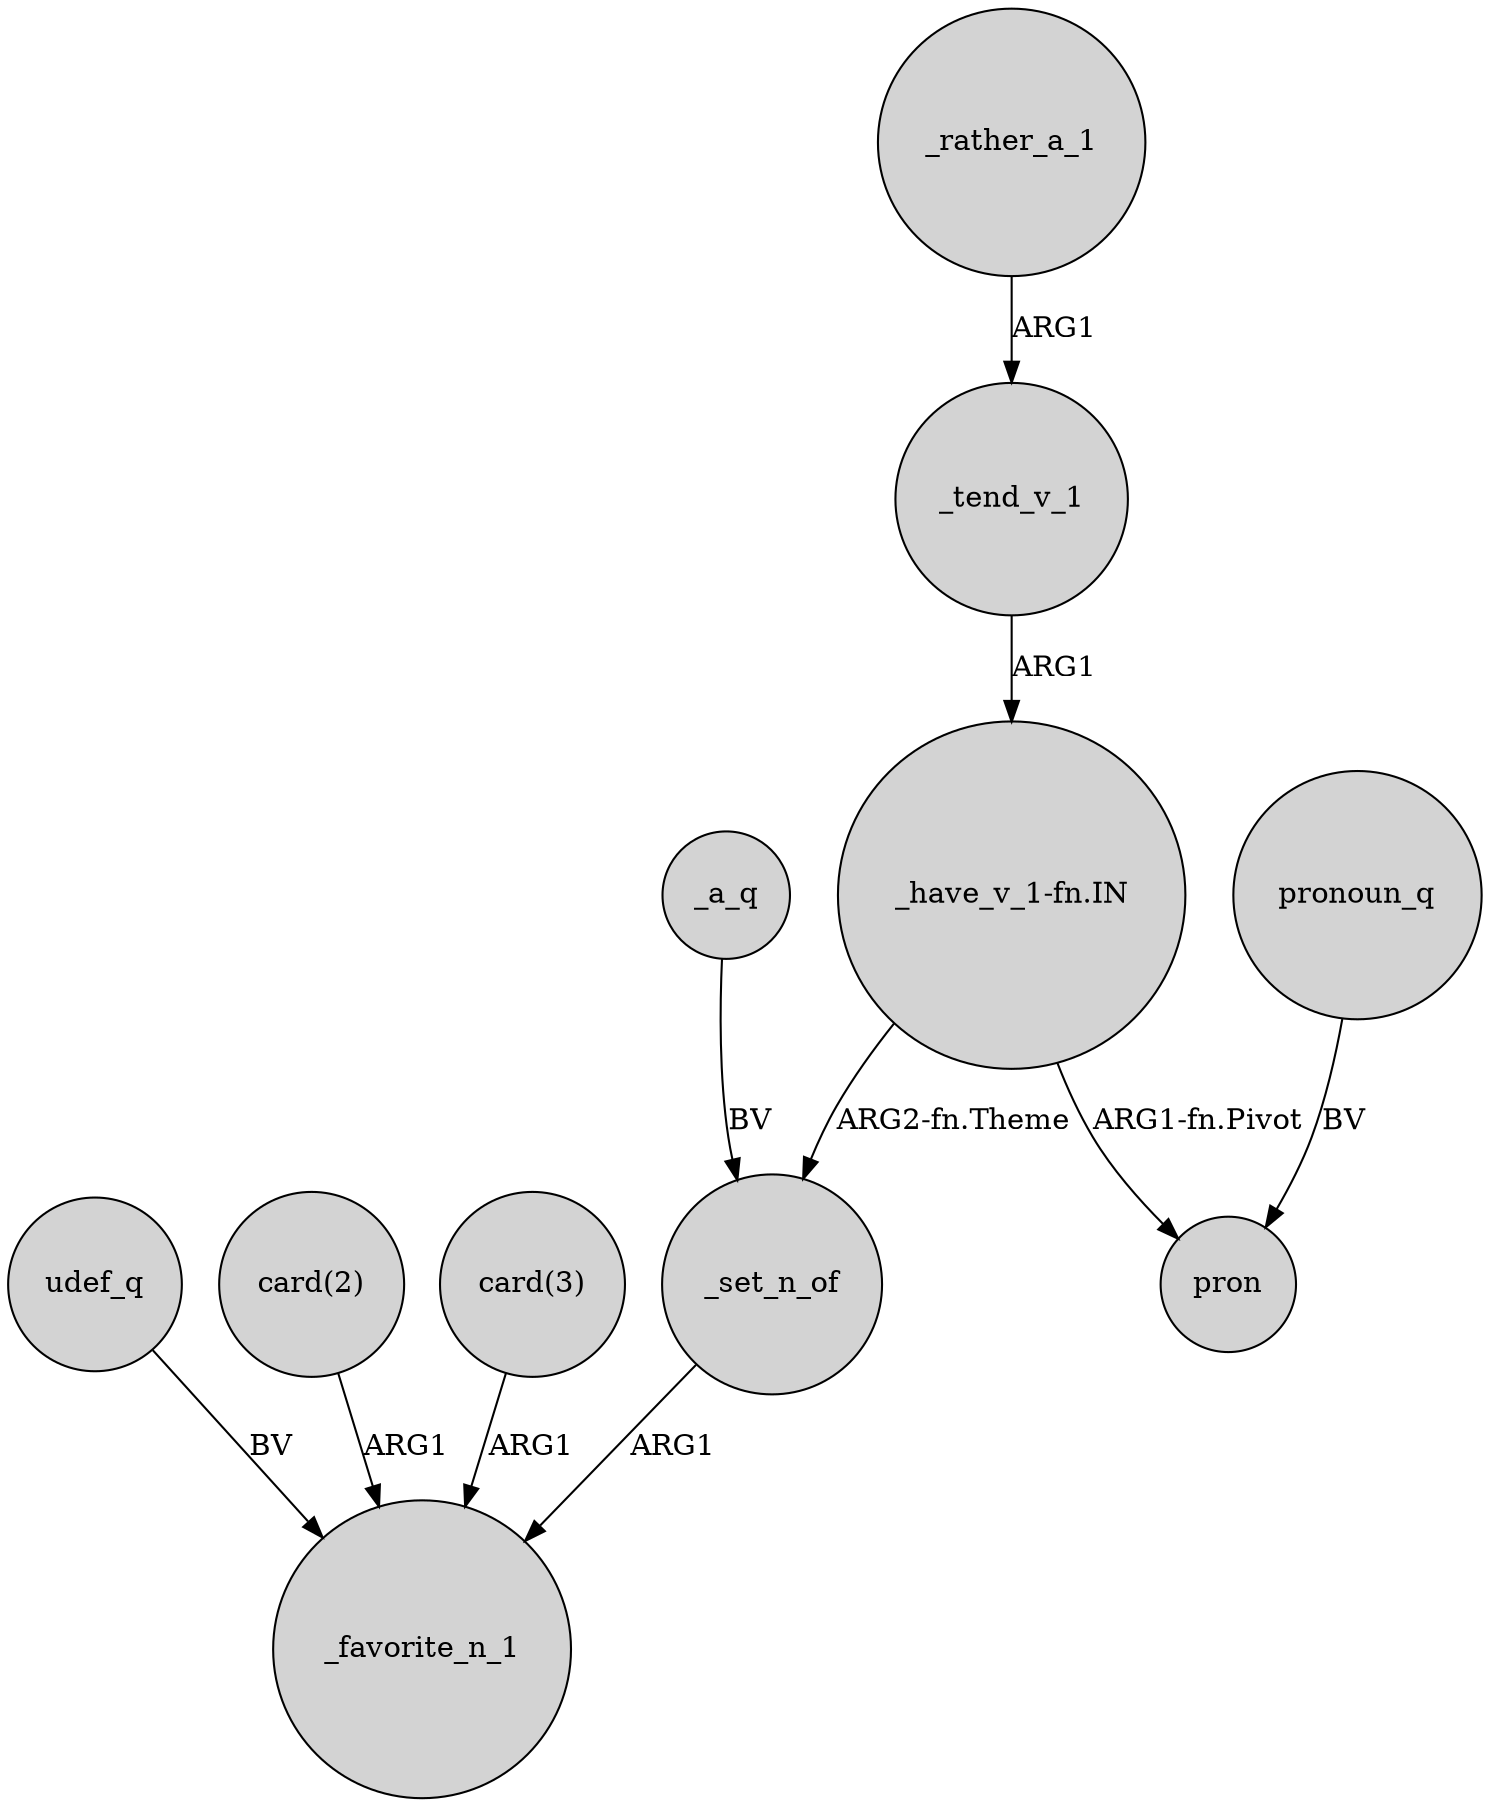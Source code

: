 digraph {
	node [shape=circle style=filled]
	"_have_v_1-fn.IN" -> _set_n_of [label="ARG2-fn.Theme"]
	udef_q -> _favorite_n_1 [label=BV]
	_tend_v_1 -> "_have_v_1-fn.IN" [label=ARG1]
	"_have_v_1-fn.IN" -> pron [label="ARG1-fn.Pivot"]
	_a_q -> _set_n_of [label=BV]
	_rather_a_1 -> _tend_v_1 [label=ARG1]
	_set_n_of -> _favorite_n_1 [label=ARG1]
	"card(2)" -> _favorite_n_1 [label=ARG1]
	"card(3)" -> _favorite_n_1 [label=ARG1]
	pronoun_q -> pron [label=BV]
}
